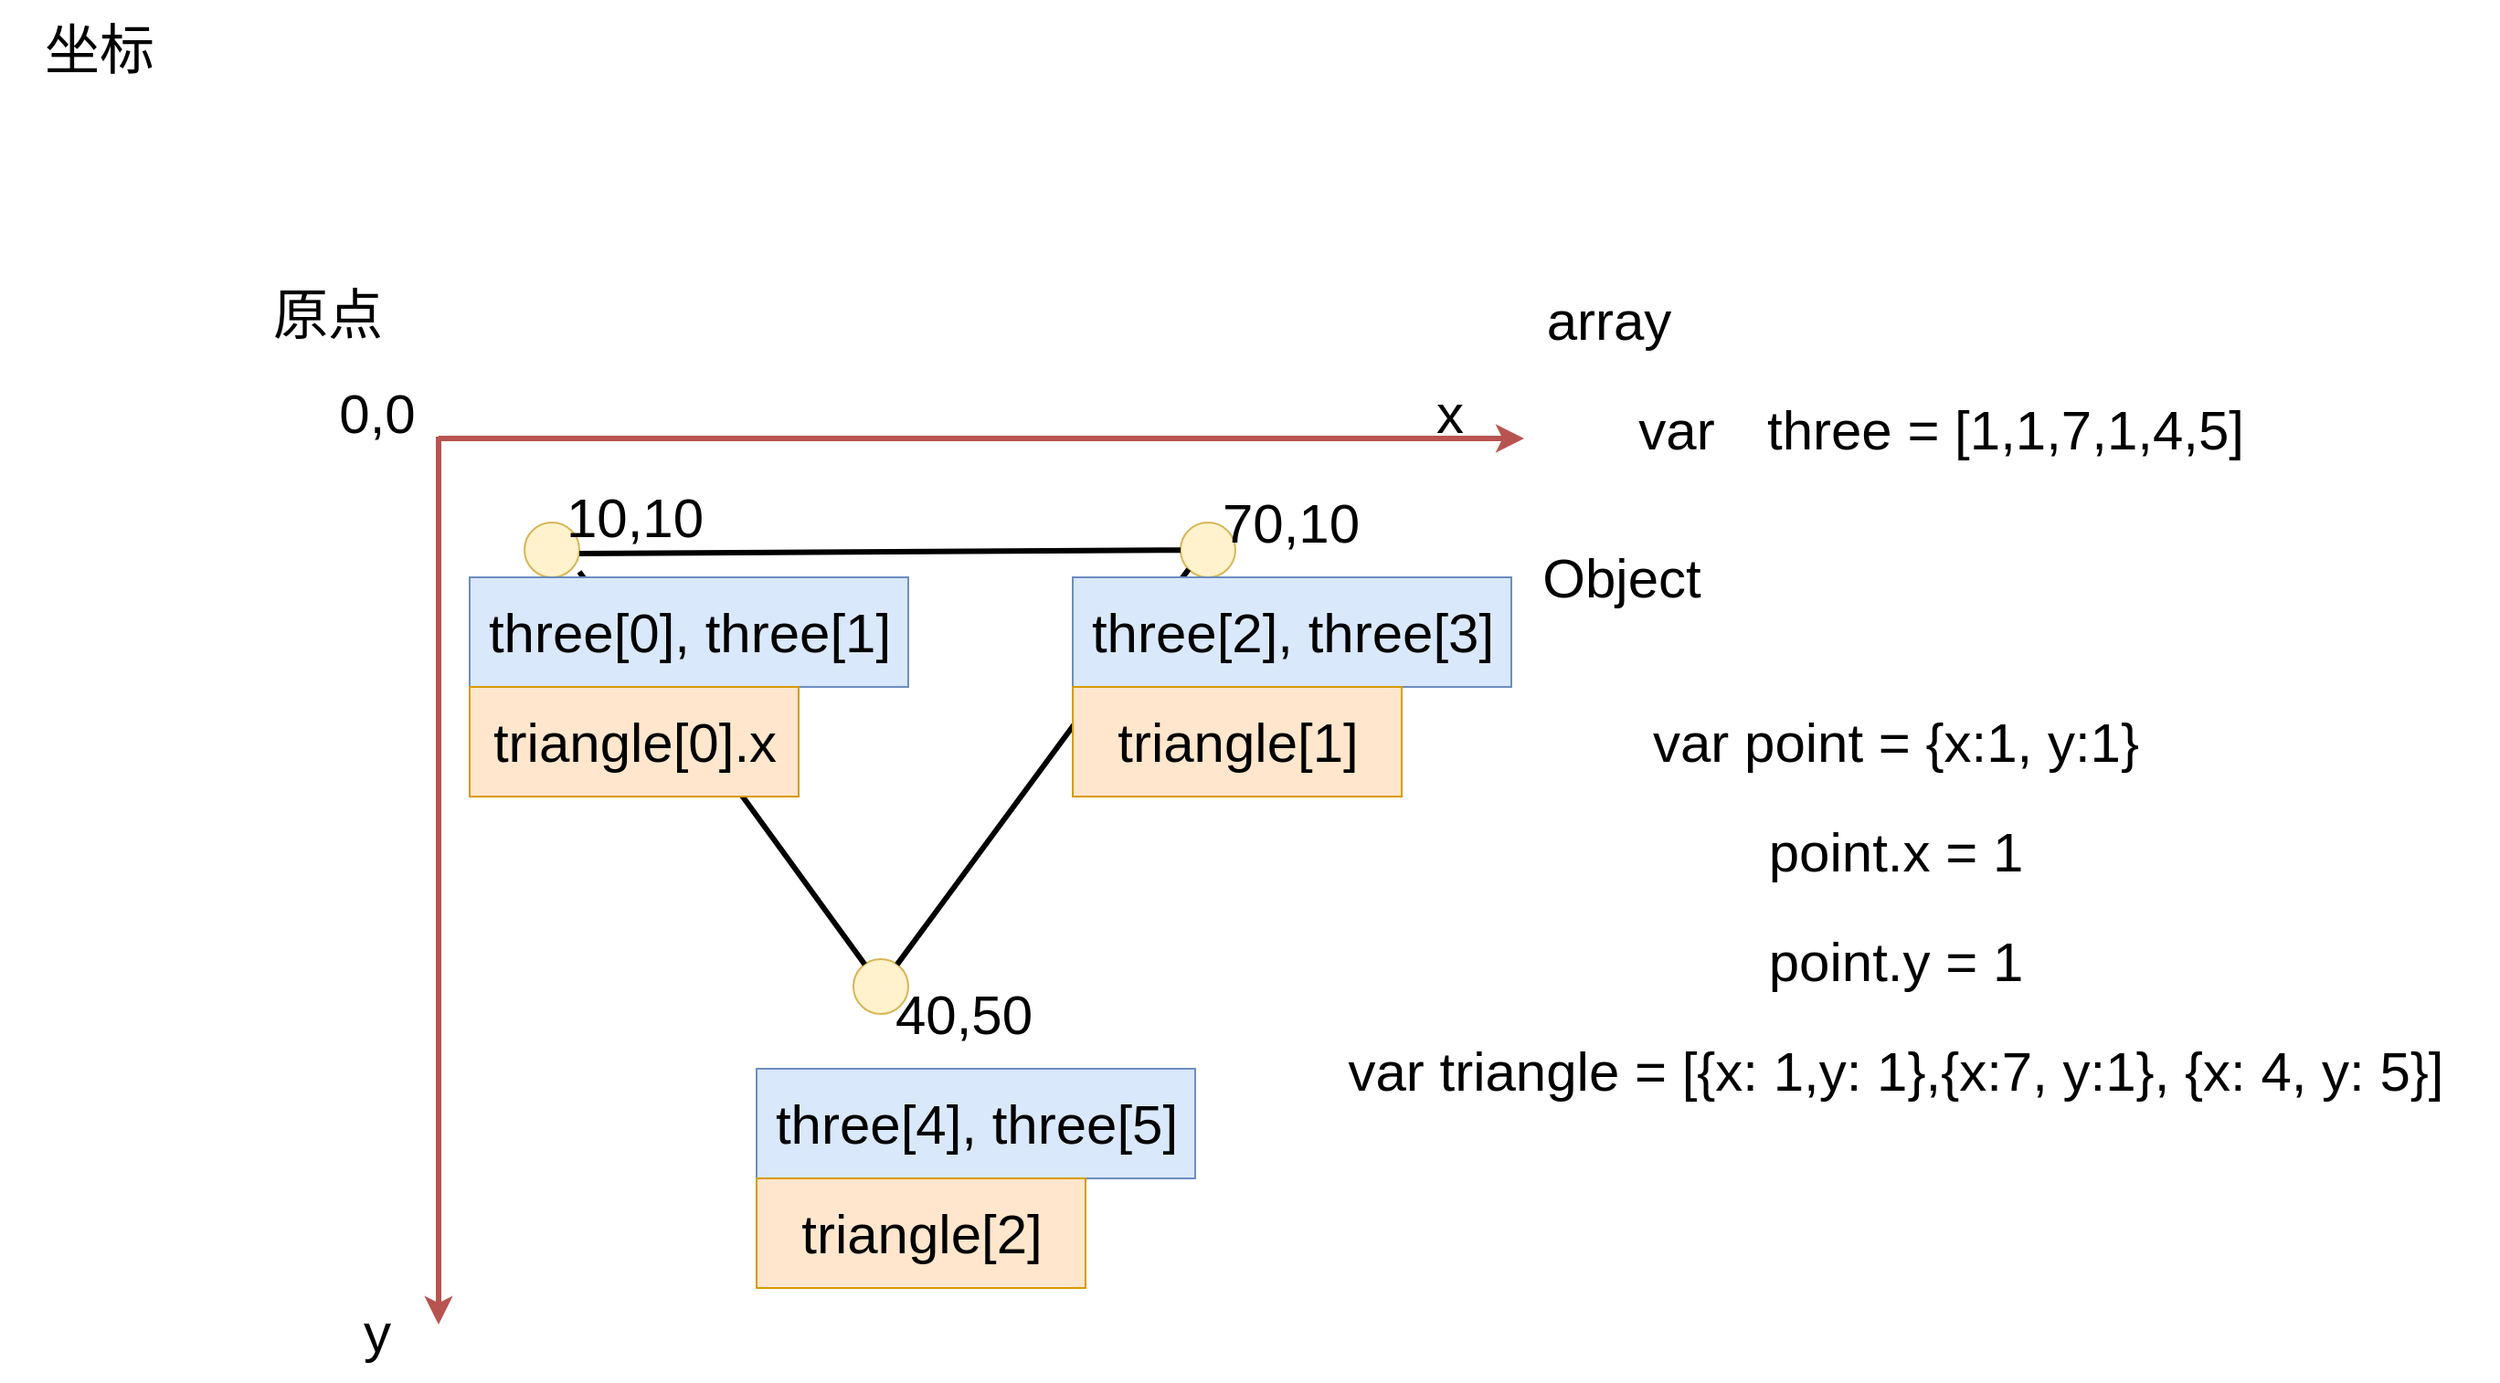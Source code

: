 <mxfile version="13.6.2" type="github">
  <diagram id="ZO1n8scl0r4KB-HI8wky" name="Page-1">
    <mxGraphModel dx="706" dy="781" grid="1" gridSize="60" guides="1" tooltips="1" connect="1" arrows="1" fold="1" page="1" pageScale="1" pageWidth="827" pageHeight="1169" math="0" shadow="0">
      <root>
        <mxCell id="0" />
        <mxCell id="1" parent="0" />
        <mxCell id="R3wbUKmqV7Xva_OP1enU-2" value="坐标" style="text;html=1;align=center;verticalAlign=middle;resizable=0;points=[];autosize=1;fontSize=30;" vertex="1" parent="1">
          <mxGeometry width="108" height="54" as="geometry" />
        </mxCell>
        <mxCell id="R3wbUKmqV7Xva_OP1enU-3" value="" style="endArrow=classic;html=1;fontSize=30;fillColor=#f8cecc;strokeColor=#b85450;strokeWidth=3;" edge="1" parent="1">
          <mxGeometry width="50" height="50" relative="1" as="geometry">
            <mxPoint x="240" y="240" as="sourcePoint" />
            <mxPoint x="834" y="240" as="targetPoint" />
          </mxGeometry>
        </mxCell>
        <mxCell id="R3wbUKmqV7Xva_OP1enU-4" value="" style="endArrow=classic;html=1;fontSize=30;fillColor=#f8cecc;strokeColor=#b85450;strokeWidth=3;" edge="1" parent="1">
          <mxGeometry width="50" height="50" relative="1" as="geometry">
            <mxPoint x="240" y="239" as="sourcePoint" />
            <mxPoint x="240" y="725" as="targetPoint" />
          </mxGeometry>
        </mxCell>
        <mxCell id="R3wbUKmqV7Xva_OP1enU-5" value="x" style="text;html=1;align=center;verticalAlign=middle;resizable=0;points=[];autosize=1;fontSize=30;" vertex="1" parent="1">
          <mxGeometry x="766" y="199" width="54" height="54" as="geometry" />
        </mxCell>
        <mxCell id="R3wbUKmqV7Xva_OP1enU-6" value="y" style="text;html=1;align=center;verticalAlign=middle;resizable=0;points=[];autosize=1;fontSize=30;" vertex="1" parent="1">
          <mxGeometry x="179" y="702" width="54" height="54" as="geometry" />
        </mxCell>
        <mxCell id="R3wbUKmqV7Xva_OP1enU-9" value="原点" style="text;html=1;align=center;verticalAlign=middle;resizable=0;points=[];autosize=1;fontSize=30;" vertex="1" parent="1">
          <mxGeometry x="125" y="145" width="108" height="54" as="geometry" />
        </mxCell>
        <mxCell id="R3wbUKmqV7Xva_OP1enU-10" value="0,0" style="text;html=1;align=center;verticalAlign=middle;resizable=0;points=[];autosize=1;fontSize=30;" vertex="1" parent="1">
          <mxGeometry x="179" y="199" width="54" height="54" as="geometry" />
        </mxCell>
        <mxCell id="R3wbUKmqV7Xva_OP1enU-12" value="" style="ellipse;whiteSpace=wrap;html=1;aspect=fixed;fontSize=30;fillColor=#fff2cc;strokeColor=#d6b656;" vertex="1" parent="1">
          <mxGeometry x="287" y="286" width="30" height="30" as="geometry" />
        </mxCell>
        <mxCell id="R3wbUKmqV7Xva_OP1enU-13" value="10,10" style="text;html=1;align=center;verticalAlign=middle;resizable=0;points=[];autosize=1;fontSize=30;" vertex="1" parent="1">
          <mxGeometry x="287" y="253" width="120" height="60" as="geometry" />
        </mxCell>
        <mxCell id="R3wbUKmqV7Xva_OP1enU-14" value="" style="ellipse;whiteSpace=wrap;html=1;aspect=fixed;fontSize=30;fillColor=#fff2cc;strokeColor=#d6b656;" vertex="1" parent="1">
          <mxGeometry x="646" y="286" width="30" height="30" as="geometry" />
        </mxCell>
        <mxCell id="R3wbUKmqV7Xva_OP1enU-15" value="70,10" style="text;html=1;align=center;verticalAlign=middle;resizable=0;points=[];autosize=1;fontSize=30;" vertex="1" parent="1">
          <mxGeometry x="646" y="256" width="120" height="60" as="geometry" />
        </mxCell>
        <mxCell id="R3wbUKmqV7Xva_OP1enU-16" value="" style="ellipse;whiteSpace=wrap;html=1;aspect=fixed;fontSize=30;fillColor=#fff2cc;strokeColor=#d6b656;" vertex="1" parent="1">
          <mxGeometry x="467" y="525" width="30" height="30" as="geometry" />
        </mxCell>
        <mxCell id="R3wbUKmqV7Xva_OP1enU-17" value="40,50" style="text;html=1;align=center;verticalAlign=middle;resizable=0;points=[];autosize=1;fontSize=30;" vertex="1" parent="1">
          <mxGeometry x="467" y="525" width="120" height="60" as="geometry" />
        </mxCell>
        <mxCell id="R3wbUKmqV7Xva_OP1enU-18" value="" style="endArrow=none;html=1;strokeWidth=3;fontSize=30;" edge="1" parent="1" source="R3wbUKmqV7Xva_OP1enU-16">
          <mxGeometry width="50" height="50" relative="1" as="geometry">
            <mxPoint x="267" y="363" as="sourcePoint" />
            <mxPoint x="317" y="313" as="targetPoint" />
          </mxGeometry>
        </mxCell>
        <mxCell id="R3wbUKmqV7Xva_OP1enU-19" value="" style="endArrow=none;html=1;strokeWidth=3;fontSize=30;" edge="1" parent="1" target="R3wbUKmqV7Xva_OP1enU-14">
          <mxGeometry width="50" height="50" relative="1" as="geometry">
            <mxPoint x="317" y="303" as="sourcePoint" />
            <mxPoint x="367" y="253" as="targetPoint" />
          </mxGeometry>
        </mxCell>
        <mxCell id="R3wbUKmqV7Xva_OP1enU-20" value="" style="endArrow=none;html=1;strokeWidth=3;fontSize=30;entryX=0;entryY=1;entryDx=0;entryDy=0;" edge="1" parent="1" source="R3wbUKmqV7Xva_OP1enU-16" target="R3wbUKmqV7Xva_OP1enU-14">
          <mxGeometry width="50" height="50" relative="1" as="geometry">
            <mxPoint x="540" y="410" as="sourcePoint" />
            <mxPoint x="590" y="360" as="targetPoint" />
          </mxGeometry>
        </mxCell>
        <mxCell id="R3wbUKmqV7Xva_OP1enU-21" value="array" style="text;html=1;align=center;verticalAlign=middle;resizable=0;points=[];autosize=1;fontSize=30;" vertex="1" parent="1">
          <mxGeometry x="820" y="145" width="120" height="60" as="geometry" />
        </mxCell>
        <mxCell id="R3wbUKmqV7Xva_OP1enU-22" value="var" style="text;html=1;align=center;verticalAlign=middle;resizable=0;points=[];autosize=1;fontSize=30;" vertex="1" parent="1">
          <mxGeometry x="887" y="205" width="60" height="60" as="geometry" />
        </mxCell>
        <mxCell id="R3wbUKmqV7Xva_OP1enU-23" value="three = [1,1,7,1,4,5]" style="text;html=1;align=center;verticalAlign=middle;resizable=0;points=[];autosize=1;fontSize=30;" vertex="1" parent="1">
          <mxGeometry x="947" y="205" width="300" height="60" as="geometry" />
        </mxCell>
        <mxCell id="R3wbUKmqV7Xva_OP1enU-24" value="three[0], three[1]" style="text;html=1;align=center;verticalAlign=middle;resizable=0;points=[];autosize=1;fontSize=30;fillColor=#dae8fc;strokeColor=#6c8ebf;" vertex="1" parent="1">
          <mxGeometry x="257" y="316" width="240" height="60" as="geometry" />
        </mxCell>
        <mxCell id="R3wbUKmqV7Xva_OP1enU-26" value="three[2], three[3]" style="text;html=1;align=center;verticalAlign=middle;resizable=0;points=[];autosize=1;fontSize=30;fillColor=#dae8fc;strokeColor=#6c8ebf;" vertex="1" parent="1">
          <mxGeometry x="587" y="316" width="240" height="60" as="geometry" />
        </mxCell>
        <mxCell id="R3wbUKmqV7Xva_OP1enU-27" value="three[4], three[5]" style="text;html=1;align=center;verticalAlign=middle;resizable=0;points=[];autosize=1;fontSize=30;fillColor=#dae8fc;strokeColor=#6c8ebf;" vertex="1" parent="1">
          <mxGeometry x="414" y="585" width="240" height="60" as="geometry" />
        </mxCell>
        <mxCell id="R3wbUKmqV7Xva_OP1enU-28" value="Object" style="text;html=1;align=center;verticalAlign=middle;resizable=0;points=[];autosize=1;fontSize=30;" vertex="1" parent="1">
          <mxGeometry x="827" y="286" width="120" height="60" as="geometry" />
        </mxCell>
        <mxCell id="R3wbUKmqV7Xva_OP1enU-29" value="var point = {x:1, y:1}" style="text;html=1;align=center;verticalAlign=middle;resizable=0;points=[];autosize=1;fontSize=30;" vertex="1" parent="1">
          <mxGeometry x="887" y="376" width="300" height="60" as="geometry" />
        </mxCell>
        <mxCell id="R3wbUKmqV7Xva_OP1enU-30" value="point.x = 1" style="text;html=1;align=center;verticalAlign=middle;resizable=0;points=[];autosize=1;fontSize=30;" vertex="1" parent="1">
          <mxGeometry x="947" y="436" width="180" height="60" as="geometry" />
        </mxCell>
        <mxCell id="R3wbUKmqV7Xva_OP1enU-31" value="point.y = 1" style="text;html=1;align=center;verticalAlign=middle;resizable=0;points=[];autosize=1;fontSize=30;" vertex="1" parent="1">
          <mxGeometry x="947" y="496" width="180" height="60" as="geometry" />
        </mxCell>
        <mxCell id="R3wbUKmqV7Xva_OP1enU-32" value="var triangle = [{x: 1,y: 1},{x:7, y:1}, {x: 4, y: 5}]" style="text;html=1;align=center;verticalAlign=middle;resizable=0;points=[];autosize=1;fontSize=30;" vertex="1" parent="1">
          <mxGeometry x="707" y="556" width="660" height="60" as="geometry" />
        </mxCell>
        <mxCell id="R3wbUKmqV7Xva_OP1enU-33" value="triangle[0].x" style="text;html=1;align=center;verticalAlign=middle;resizable=0;points=[];autosize=1;fontSize=30;fillColor=#ffe6cc;strokeColor=#d79b00;" vertex="1" parent="1">
          <mxGeometry x="257" y="376" width="180" height="60" as="geometry" />
        </mxCell>
        <mxCell id="R3wbUKmqV7Xva_OP1enU-34" value="triangle[1]" style="text;html=1;align=center;verticalAlign=middle;resizable=0;points=[];autosize=1;fontSize=30;fillColor=#ffe6cc;strokeColor=#d79b00;" vertex="1" parent="1">
          <mxGeometry x="587" y="376" width="180" height="60" as="geometry" />
        </mxCell>
        <mxCell id="R3wbUKmqV7Xva_OP1enU-35" value="triangle[2]" style="text;html=1;align=center;verticalAlign=middle;resizable=0;points=[];autosize=1;fontSize=30;fillColor=#ffe6cc;strokeColor=#d79b00;" vertex="1" parent="1">
          <mxGeometry x="414" y="645" width="180" height="60" as="geometry" />
        </mxCell>
      </root>
    </mxGraphModel>
  </diagram>
</mxfile>
